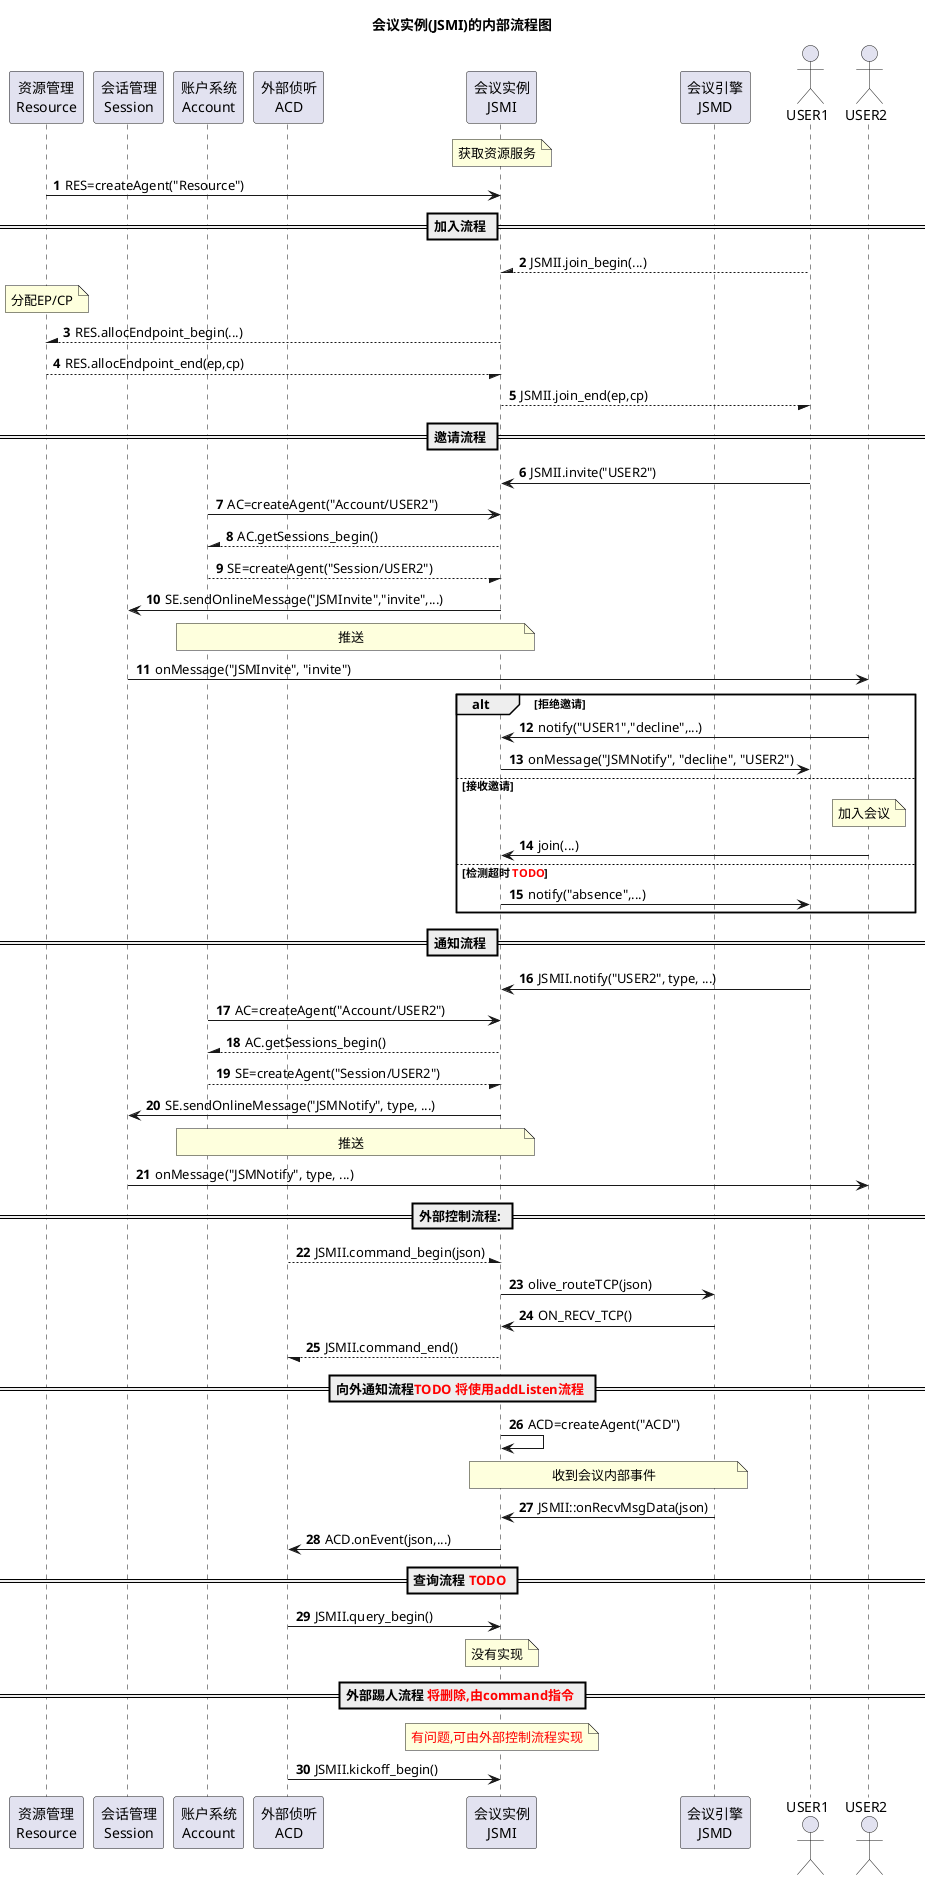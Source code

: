 @startuml
autonumber

'角色定义
participant "资源管理\nResource" as e
participant "会话管理\nSession" as s
participant "账户系统\nAccount" as a
participant "外部侦听\nACD" as c
participant "会议实例\nJSMI" as i
participant "会议引擎\nJSMD" as d
Actor USER1 as m1
Actor USER2 as m2


title 会议实例(JSMI)的内部流程图
'流程图
note over i: 获取资源服务
i<-e: RES=createAgent("Resource")

== 加入流程 ==
i/--m1: JSMII.join_begin(...)
note over e: 分配EP/CP
i--\e: RES.allocEndpoint_begin(...)
i\--e: RES.allocEndpoint_end(ep,cp)
i--/m1: JSMII.join_end(ep,cp)

== 邀请流程 ==
i<-m1: JSMII.invite("USER2")
i<-a: AC=createAgent("Account/USER2")
i--\a: AC.getSessions_begin()
i\--a: SE=createAgent("Session/USER2")
i->s: SE.sendOnlineMessage("JSMInvite","invite",...)
note over i,a: 推送
s->m2: onMessage("JSMInvite", "invite")
alt 拒绝邀请
i<-m2: notify("USER1","decline",...)
i->m1: onMessage("JSMNotify", "decline", "USER2")
else 接收邀请
note over m2: 加入会议
i<-m2: join(...)
else 检测超时 <color red>TODO</color>
i->m1: notify("absence",...)
end

== 通知流程 ==
i<-m1:JSMII.notify("USER2", type, ...)
i<-a: AC=createAgent("Account/USER2")
i--\a: AC.getSessions_begin()
i\--a: SE=createAgent("Session/USER2")
i->s: SE.sendOnlineMessage("JSMNotify", type, ...)
note over i,a: 推送
s->m2: onMessage("JSMNotify", type, ...)

== 外部控制流程: ==
c--\i: JSMII.command_begin(json)
i->d: olive_routeTCP(json)
i<-d: ON_RECV_TCP()
c\--i: JSMII.command_end()

== 向外通知流程<color red>TODO 将使用addListen流程</color> ==
i->i: ACD=createAgent("ACD")
note over i,d: 收到会议内部事件
i<-d: JSMII::onRecvMsgData(json)
i->c: ACD.onEvent(json,...)


== 查询流程 <color red>TODO</color> ==
c->i: JSMII.query_begin()
note over i: 没有实现

== 外部踢人流程 <color red>将删除,由command指令</color> ==
note over i: <color red>有问题,可由外部控制流程实现</color>
c->i: JSMII.kickoff_begin()


@enduml
